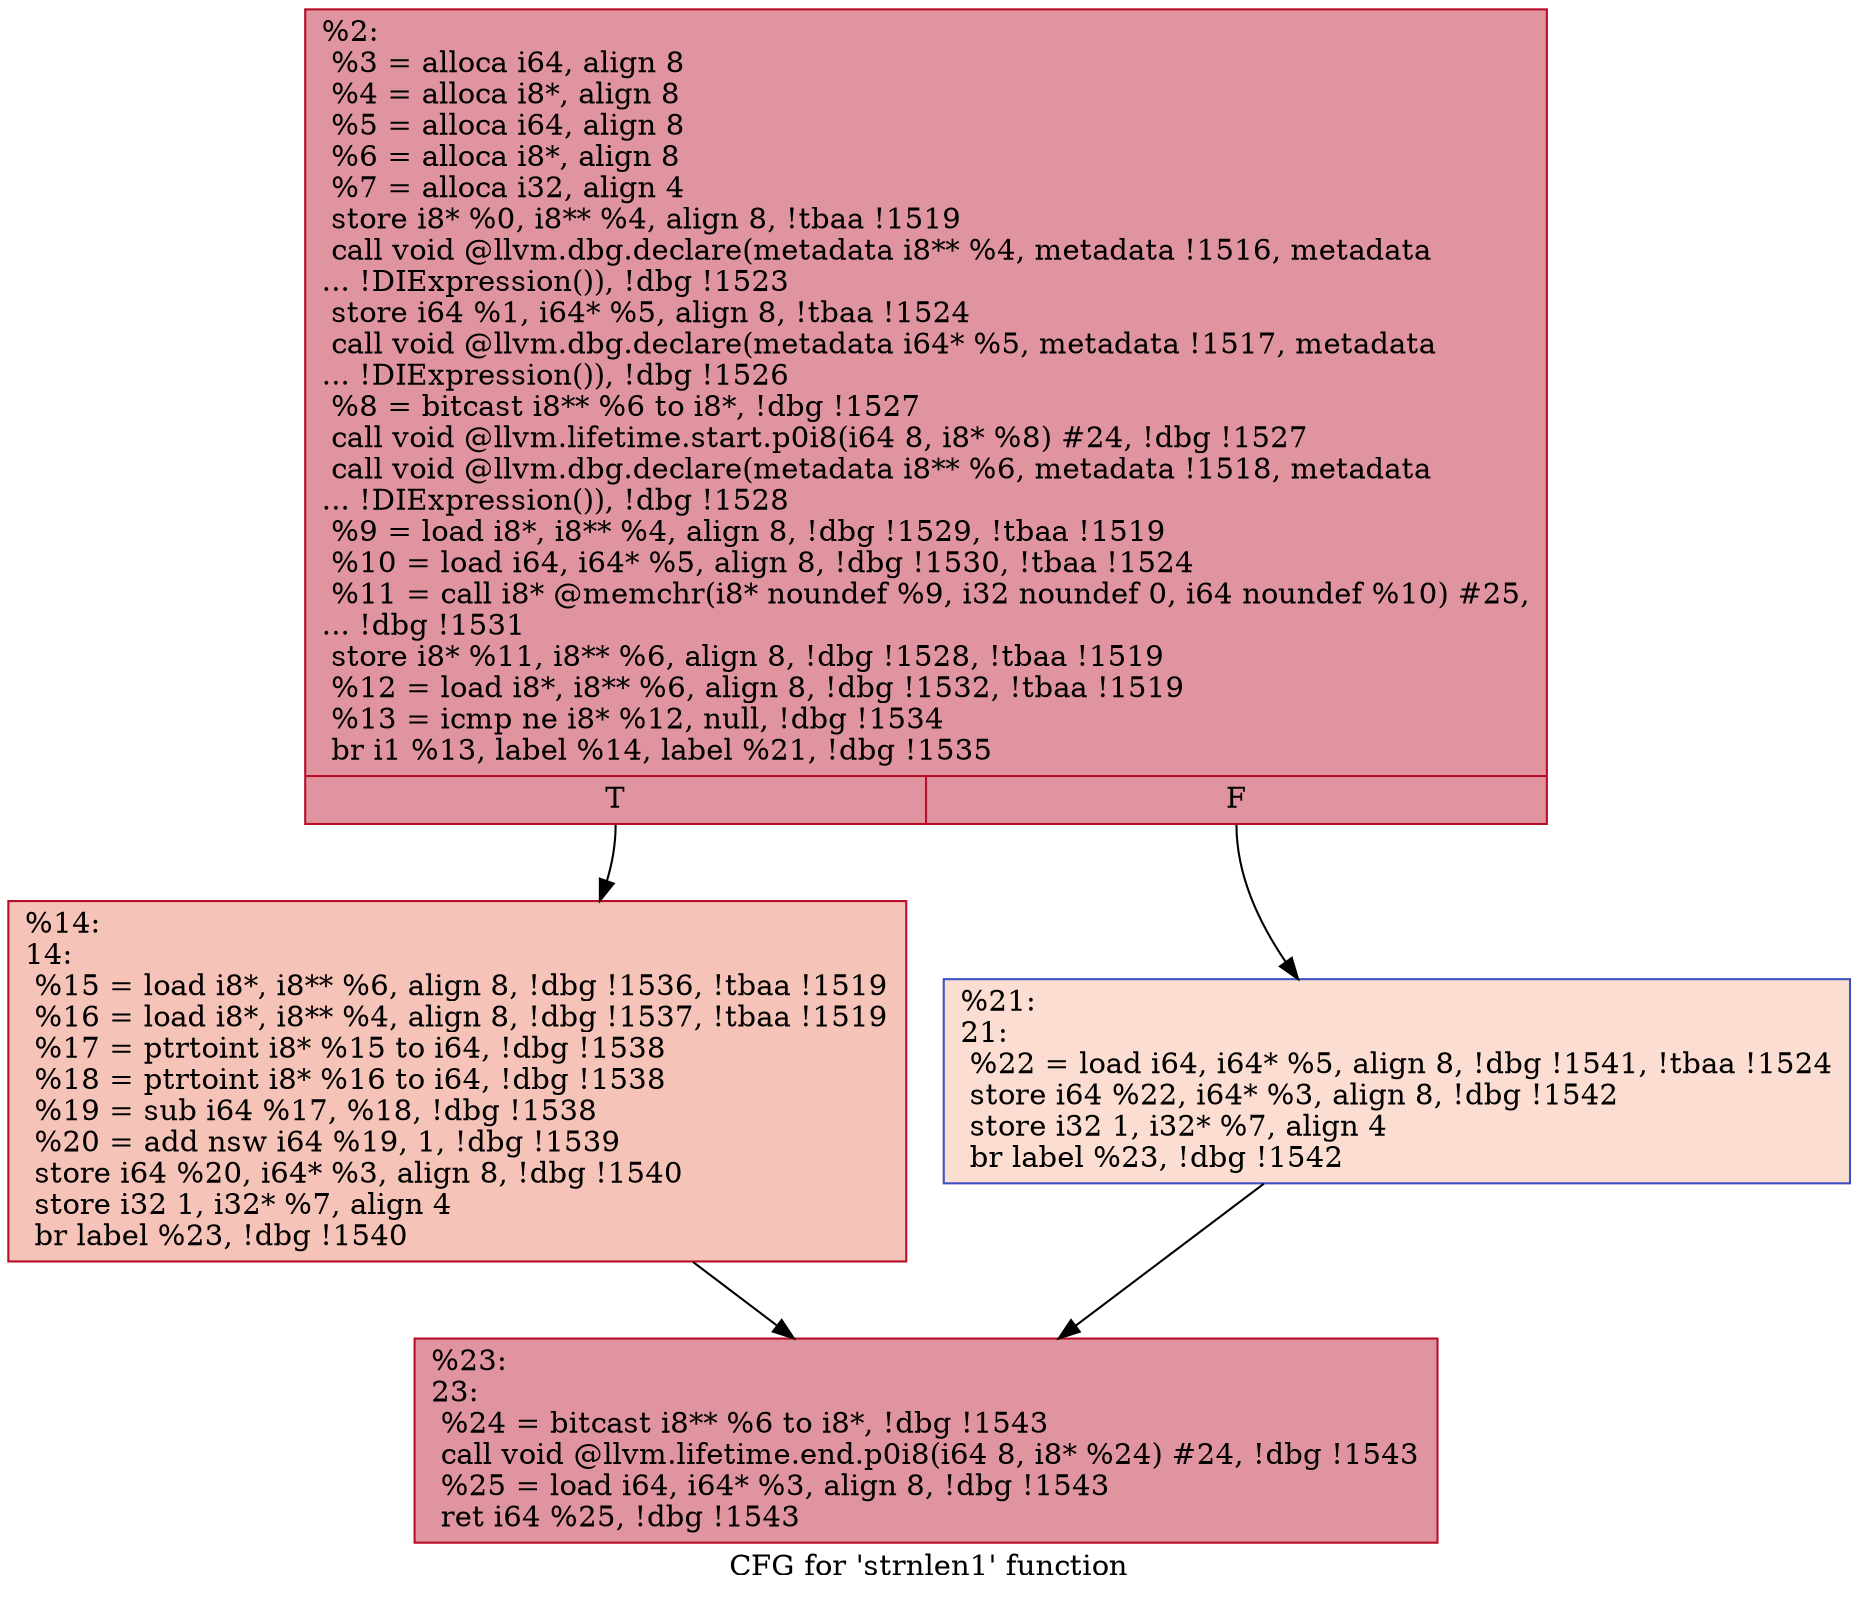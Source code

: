 digraph "CFG for 'strnlen1' function" {
	label="CFG for 'strnlen1' function";

	Node0x27e33c0 [shape=record,color="#b70d28ff", style=filled, fillcolor="#b70d2870",label="{%2:\l  %3 = alloca i64, align 8\l  %4 = alloca i8*, align 8\l  %5 = alloca i64, align 8\l  %6 = alloca i8*, align 8\l  %7 = alloca i32, align 4\l  store i8* %0, i8** %4, align 8, !tbaa !1519\l  call void @llvm.dbg.declare(metadata i8** %4, metadata !1516, metadata\l... !DIExpression()), !dbg !1523\l  store i64 %1, i64* %5, align 8, !tbaa !1524\l  call void @llvm.dbg.declare(metadata i64* %5, metadata !1517, metadata\l... !DIExpression()), !dbg !1526\l  %8 = bitcast i8** %6 to i8*, !dbg !1527\l  call void @llvm.lifetime.start.p0i8(i64 8, i8* %8) #24, !dbg !1527\l  call void @llvm.dbg.declare(metadata i8** %6, metadata !1518, metadata\l... !DIExpression()), !dbg !1528\l  %9 = load i8*, i8** %4, align 8, !dbg !1529, !tbaa !1519\l  %10 = load i64, i64* %5, align 8, !dbg !1530, !tbaa !1524\l  %11 = call i8* @memchr(i8* noundef %9, i32 noundef 0, i64 noundef %10) #25,\l... !dbg !1531\l  store i8* %11, i8** %6, align 8, !dbg !1528, !tbaa !1519\l  %12 = load i8*, i8** %6, align 8, !dbg !1532, !tbaa !1519\l  %13 = icmp ne i8* %12, null, !dbg !1534\l  br i1 %13, label %14, label %21, !dbg !1535\l|{<s0>T|<s1>F}}"];
	Node0x27e33c0:s0 -> Node0x27e3e10;
	Node0x27e33c0:s1 -> Node0x27e3e60;
	Node0x27e3e10 [shape=record,color="#b70d28ff", style=filled, fillcolor="#e8765c70",label="{%14:\l14:                                               \l  %15 = load i8*, i8** %6, align 8, !dbg !1536, !tbaa !1519\l  %16 = load i8*, i8** %4, align 8, !dbg !1537, !tbaa !1519\l  %17 = ptrtoint i8* %15 to i64, !dbg !1538\l  %18 = ptrtoint i8* %16 to i64, !dbg !1538\l  %19 = sub i64 %17, %18, !dbg !1538\l  %20 = add nsw i64 %19, 1, !dbg !1539\l  store i64 %20, i64* %3, align 8, !dbg !1540\l  store i32 1, i32* %7, align 4\l  br label %23, !dbg !1540\l}"];
	Node0x27e3e10 -> Node0x27e3eb0;
	Node0x27e3e60 [shape=record,color="#3d50c3ff", style=filled, fillcolor="#f7b39670",label="{%21:\l21:                                               \l  %22 = load i64, i64* %5, align 8, !dbg !1541, !tbaa !1524\l  store i64 %22, i64* %3, align 8, !dbg !1542\l  store i32 1, i32* %7, align 4\l  br label %23, !dbg !1542\l}"];
	Node0x27e3e60 -> Node0x27e3eb0;
	Node0x27e3eb0 [shape=record,color="#b70d28ff", style=filled, fillcolor="#b70d2870",label="{%23:\l23:                                               \l  %24 = bitcast i8** %6 to i8*, !dbg !1543\l  call void @llvm.lifetime.end.p0i8(i64 8, i8* %24) #24, !dbg !1543\l  %25 = load i64, i64* %3, align 8, !dbg !1543\l  ret i64 %25, !dbg !1543\l}"];
}
